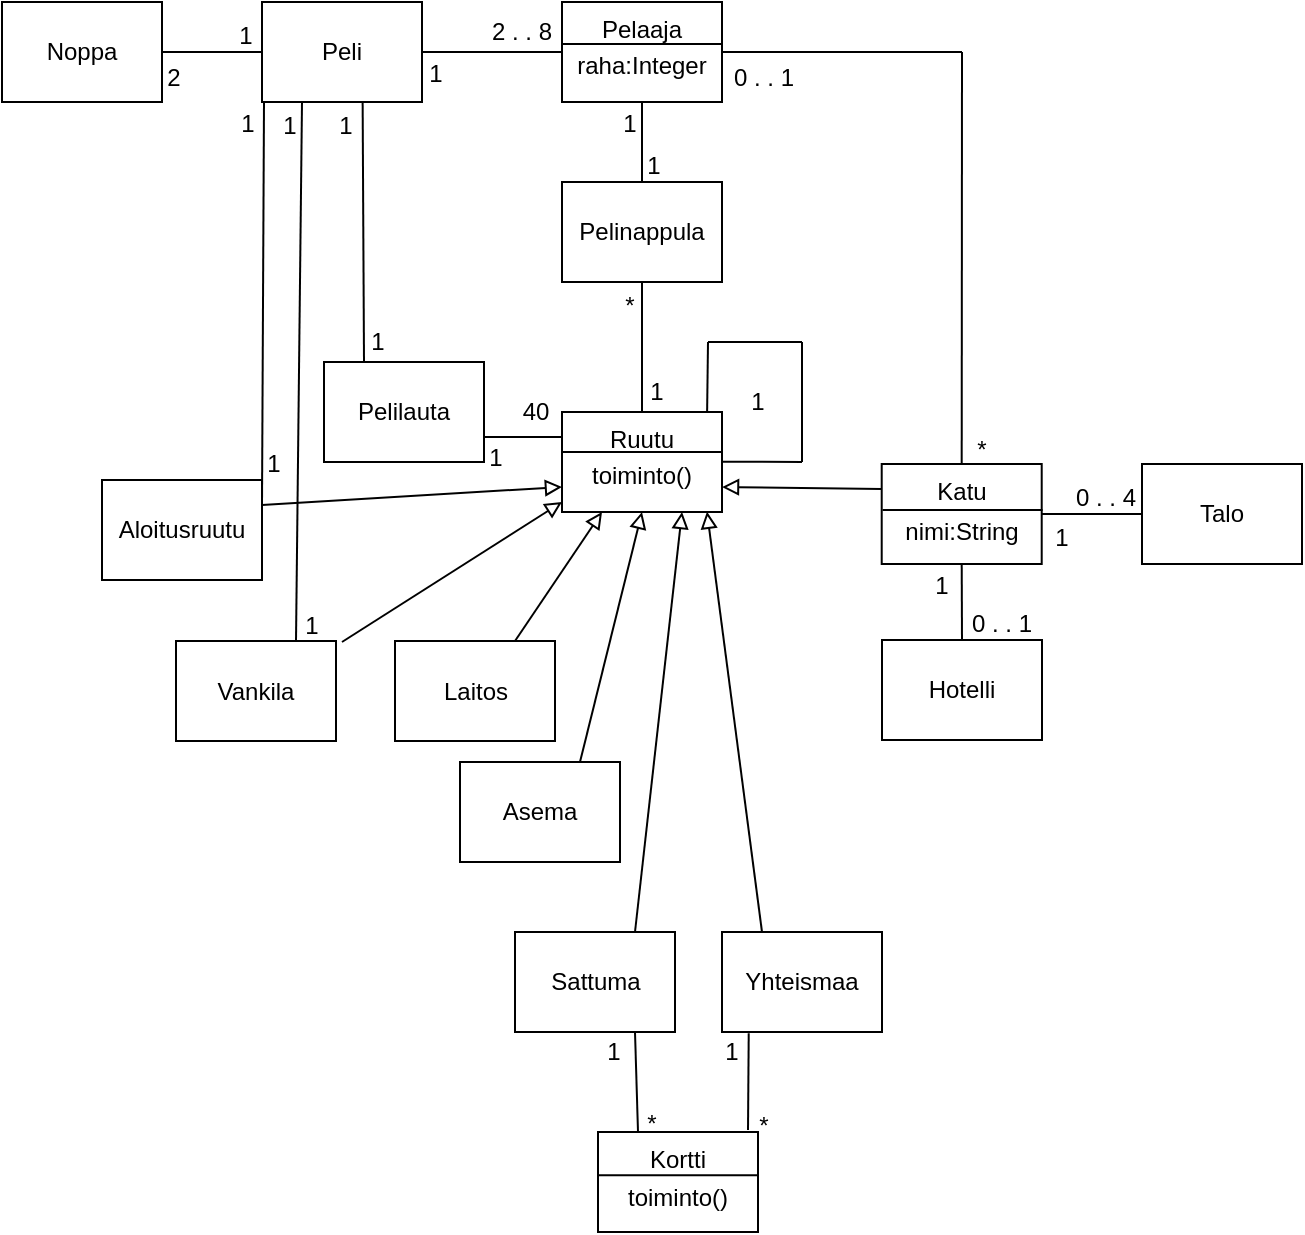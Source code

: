 <mxfile version="10.5.8" type="device"><diagram id="tpIFVxUFHIwUwFf9kVMh" name="Page-1"><mxGraphModel dx="600" dy="922" grid="1" gridSize="10" guides="1" tooltips="1" connect="1" arrows="0" fold="1" page="1" pageScale="1" pageWidth="827" pageHeight="1169" math="0" shadow="0"><root><mxCell id="0"/><mxCell id="1" parent="0"/><mxCell id="06tgOxWS1JtUjuAdQ_wR-1" value="Peli" style="rounded=0;whiteSpace=wrap;html=1;verticalAlign=middle;" vertex="1" parent="1"><mxGeometry x="160" y="80" width="80" height="50" as="geometry"/></mxCell><mxCell id="06tgOxWS1JtUjuAdQ_wR-2" value="&lt;div&gt;Pelaaja&lt;/div&gt;&lt;div style=&quot;line-height: 190%&quot;&gt;raha:Integer&lt;br&gt;&lt;/div&gt;" style="rounded=0;whiteSpace=wrap;html=1;verticalAlign=top;" vertex="1" parent="1"><mxGeometry x="310" y="80" width="80" height="50" as="geometry"/></mxCell><mxCell id="06tgOxWS1JtUjuAdQ_wR-3" value="Pelilauta" style="rounded=0;whiteSpace=wrap;html=1;verticalAlign=middle;" vertex="1" parent="1"><mxGeometry x="191" y="260" width="80" height="50" as="geometry"/></mxCell><mxCell id="06tgOxWS1JtUjuAdQ_wR-4" value="&lt;div&gt;Ruutu&lt;/div&gt;&lt;div style=&quot;line-height: 190%&quot;&gt;toiminto()&lt;br&gt;&lt;/div&gt;" style="rounded=0;whiteSpace=wrap;html=1;verticalAlign=top;" vertex="1" parent="1"><mxGeometry x="310" y="285" width="80" height="50" as="geometry"/></mxCell><mxCell id="06tgOxWS1JtUjuAdQ_wR-5" value="Pelinappula" style="rounded=0;whiteSpace=wrap;html=1;verticalAlign=middle;" vertex="1" parent="1"><mxGeometry x="310" y="170" width="80" height="50" as="geometry"/></mxCell><mxCell id="06tgOxWS1JtUjuAdQ_wR-6" value="Noppa" style="rounded=0;whiteSpace=wrap;html=1;verticalAlign=middle;" vertex="1" parent="1"><mxGeometry x="30" y="80" width="80" height="50" as="geometry"/></mxCell><mxCell id="06tgOxWS1JtUjuAdQ_wR-7" value="" style="endArrow=none;html=1;" edge="1" parent="1"><mxGeometry width="50" height="50" relative="1" as="geometry"><mxPoint x="430" y="310" as="sourcePoint"/><mxPoint x="430" y="250" as="targetPoint"/></mxGeometry></mxCell><mxCell id="06tgOxWS1JtUjuAdQ_wR-8" value="" style="endArrow=none;html=1;entryX=1;entryY=0.75;entryDx=0;entryDy=0;" edge="1" parent="1"><mxGeometry width="50" height="50" relative="1" as="geometry"><mxPoint x="430" y="310" as="sourcePoint"/><mxPoint x="390.286" y="309.857" as="targetPoint"/></mxGeometry></mxCell><mxCell id="06tgOxWS1JtUjuAdQ_wR-9" value="" style="endArrow=none;html=1;entryX=0.907;entryY=0.003;entryDx=0;entryDy=0;entryPerimeter=0;" edge="1" parent="1" target="06tgOxWS1JtUjuAdQ_wR-4"><mxGeometry width="50" height="50" relative="1" as="geometry"><mxPoint x="383" y="250" as="sourcePoint"/><mxPoint x="383.286" y="335.714" as="targetPoint"/></mxGeometry></mxCell><mxCell id="06tgOxWS1JtUjuAdQ_wR-10" value="" style="endArrow=none;html=1;entryX=0;entryY=0.25;entryDx=0;entryDy=0;exitX=1;exitY=0.75;exitDx=0;exitDy=0;" edge="1" parent="1" source="06tgOxWS1JtUjuAdQ_wR-3" target="06tgOxWS1JtUjuAdQ_wR-4"><mxGeometry width="50" height="50" relative="1" as="geometry"><mxPoint x="60" y="410" as="sourcePoint"/><mxPoint x="110" y="360" as="targetPoint"/></mxGeometry></mxCell><mxCell id="06tgOxWS1JtUjuAdQ_wR-11" value="" style="endArrow=none;html=1;entryX=0.629;entryY=1;entryDx=0;entryDy=0;exitX=0.25;exitY=0;exitDx=0;exitDy=0;entryPerimeter=0;" edge="1" parent="1" source="06tgOxWS1JtUjuAdQ_wR-3" target="06tgOxWS1JtUjuAdQ_wR-1"><mxGeometry width="50" height="50" relative="1" as="geometry"><mxPoint x="70" y="420" as="sourcePoint"/><mxPoint x="120" y="370" as="targetPoint"/></mxGeometry></mxCell><mxCell id="06tgOxWS1JtUjuAdQ_wR-12" value="" style="endArrow=none;html=1;entryX=0;entryY=0.5;entryDx=0;entryDy=0;exitX=1;exitY=0.5;exitDx=0;exitDy=0;" edge="1" parent="1" source="06tgOxWS1JtUjuAdQ_wR-1" target="06tgOxWS1JtUjuAdQ_wR-2"><mxGeometry width="50" height="50" relative="1" as="geometry"><mxPoint x="80" y="430" as="sourcePoint"/><mxPoint x="130" y="380" as="targetPoint"/></mxGeometry></mxCell><mxCell id="06tgOxWS1JtUjuAdQ_wR-13" value="" style="endArrow=none;html=1;entryX=0;entryY=0.5;entryDx=0;entryDy=0;exitX=1;exitY=0.5;exitDx=0;exitDy=0;" edge="1" parent="1" source="06tgOxWS1JtUjuAdQ_wR-6" target="06tgOxWS1JtUjuAdQ_wR-1"><mxGeometry width="50" height="50" relative="1" as="geometry"><mxPoint x="90" y="440" as="sourcePoint"/><mxPoint x="140" y="390" as="targetPoint"/></mxGeometry></mxCell><mxCell id="06tgOxWS1JtUjuAdQ_wR-14" value="" style="endArrow=none;html=1;" edge="1" parent="1"><mxGeometry width="50" height="50" relative="1" as="geometry"><mxPoint x="430" y="250" as="sourcePoint"/><mxPoint x="383" y="250" as="targetPoint"/></mxGeometry></mxCell><mxCell id="06tgOxWS1JtUjuAdQ_wR-15" value="" style="endArrow=none;html=1;entryX=0.5;entryY=1;entryDx=0;entryDy=0;exitX=0.5;exitY=0;exitDx=0;exitDy=0;" edge="1" parent="1" source="06tgOxWS1JtUjuAdQ_wR-5" target="06tgOxWS1JtUjuAdQ_wR-2"><mxGeometry width="50" height="50" relative="1" as="geometry"><mxPoint x="110" y="460" as="sourcePoint"/><mxPoint x="160" y="410" as="targetPoint"/></mxGeometry></mxCell><mxCell id="06tgOxWS1JtUjuAdQ_wR-17" value="" style="endArrow=none;html=1;entryX=0.5;entryY=1;entryDx=0;entryDy=0;exitX=0.5;exitY=0;exitDx=0;exitDy=0;" edge="1" parent="1" source="06tgOxWS1JtUjuAdQ_wR-4" target="06tgOxWS1JtUjuAdQ_wR-5"><mxGeometry width="50" height="50" relative="1" as="geometry"><mxPoint x="30" y="420" as="sourcePoint"/><mxPoint x="80" y="370" as="targetPoint"/></mxGeometry></mxCell><mxCell id="06tgOxWS1JtUjuAdQ_wR-18" value="1" style="text;html=1;strokeColor=none;fillColor=none;align=center;verticalAlign=middle;whiteSpace=wrap;rounded=0;" vertex="1" parent="1"><mxGeometry x="242" y="106" width="10" height="20" as="geometry"/></mxCell><mxCell id="06tgOxWS1JtUjuAdQ_wR-19" value="1" style="text;html=1;strokeColor=none;fillColor=none;align=center;verticalAlign=middle;whiteSpace=wrap;rounded=0;" vertex="1" parent="1"><mxGeometry x="147" y="87" width="10" height="20" as="geometry"/></mxCell><mxCell id="06tgOxWS1JtUjuAdQ_wR-20" value="1" style="text;html=1;strokeColor=none;fillColor=none;align=center;verticalAlign=middle;whiteSpace=wrap;rounded=0;" vertex="1" parent="1"><mxGeometry x="197" y="132" width="10" height="20" as="geometry"/></mxCell><mxCell id="06tgOxWS1JtUjuAdQ_wR-21" value="1" style="text;html=1;strokeColor=none;fillColor=none;align=center;verticalAlign=middle;whiteSpace=wrap;rounded=0;" vertex="1" parent="1"><mxGeometry x="213" y="240" width="10" height="20" as="geometry"/></mxCell><mxCell id="06tgOxWS1JtUjuAdQ_wR-22" value="1" style="text;html=1;strokeColor=none;fillColor=none;align=center;verticalAlign=middle;whiteSpace=wrap;rounded=0;" vertex="1" parent="1"><mxGeometry x="272" y="298" width="10" height="20" as="geometry"/></mxCell><mxCell id="06tgOxWS1JtUjuAdQ_wR-23" value="1" style="text;html=1;strokeColor=none;fillColor=none;align=center;verticalAlign=middle;whiteSpace=wrap;rounded=0;" vertex="1" parent="1"><mxGeometry x="339" y="131" width="10" height="20" as="geometry"/></mxCell><mxCell id="06tgOxWS1JtUjuAdQ_wR-24" value="1" style="text;html=1;strokeColor=none;fillColor=none;align=center;verticalAlign=middle;whiteSpace=wrap;rounded=0;" vertex="1" parent="1"><mxGeometry x="351" y="152" width="10" height="20" as="geometry"/></mxCell><mxCell id="06tgOxWS1JtUjuAdQ_wR-25" value="1" style="text;html=1;strokeColor=none;fillColor=none;align=center;verticalAlign=middle;whiteSpace=wrap;rounded=0;" vertex="1" parent="1"><mxGeometry x="353" y="265" width="9" height="20" as="geometry"/></mxCell><mxCell id="06tgOxWS1JtUjuAdQ_wR-27" value="1" style="text;html=1;strokeColor=none;fillColor=none;align=center;verticalAlign=middle;whiteSpace=wrap;rounded=0;" vertex="1" parent="1"><mxGeometry x="403" y="270" width="10" height="20" as="geometry"/></mxCell><mxCell id="06tgOxWS1JtUjuAdQ_wR-28" value="*" style="text;html=1;strokeColor=none;fillColor=none;align=center;verticalAlign=middle;whiteSpace=wrap;rounded=0;" vertex="1" parent="1"><mxGeometry x="339" y="222" width="10" height="20" as="geometry"/></mxCell><mxCell id="06tgOxWS1JtUjuAdQ_wR-31" value="2" style="text;html=1;strokeColor=none;fillColor=none;align=center;verticalAlign=middle;whiteSpace=wrap;rounded=0;" vertex="1" parent="1"><mxGeometry x="111" y="108" width="10" height="20" as="geometry"/></mxCell><mxCell id="06tgOxWS1JtUjuAdQ_wR-32" value="2 . . 8" style="text;html=1;strokeColor=none;fillColor=none;align=center;verticalAlign=middle;whiteSpace=wrap;rounded=0;" vertex="1" parent="1"><mxGeometry x="270" y="85" width="40" height="20" as="geometry"/></mxCell><mxCell id="06tgOxWS1JtUjuAdQ_wR-33" value="40" style="text;html=1;strokeColor=none;fillColor=none;align=center;verticalAlign=middle;whiteSpace=wrap;rounded=0;" vertex="1" parent="1"><mxGeometry x="286.5" y="275" width="20" height="20" as="geometry"/></mxCell><mxCell id="06tgOxWS1JtUjuAdQ_wR-34" value="Aloitusruutu" style="rounded=0;whiteSpace=wrap;html=1;" vertex="1" parent="1"><mxGeometry x="80" y="319" width="80" height="50" as="geometry"/></mxCell><mxCell id="06tgOxWS1JtUjuAdQ_wR-35" value="Vankila" style="rounded=0;whiteSpace=wrap;html=1;" vertex="1" parent="1"><mxGeometry x="117" y="399.5" width="80" height="50" as="geometry"/></mxCell><mxCell id="06tgOxWS1JtUjuAdQ_wR-36" value="Sattuma" style="rounded=0;whiteSpace=wrap;html=1;" vertex="1" parent="1"><mxGeometry x="286.5" y="545" width="80" height="50" as="geometry"/></mxCell><mxCell id="06tgOxWS1JtUjuAdQ_wR-37" value="Yhteismaa" style="rounded=0;whiteSpace=wrap;html=1;" vertex="1" parent="1"><mxGeometry x="390" y="545" width="80" height="50" as="geometry"/></mxCell><mxCell id="06tgOxWS1JtUjuAdQ_wR-38" value="Asema" style="rounded=0;whiteSpace=wrap;html=1;" vertex="1" parent="1"><mxGeometry x="259" y="460" width="80" height="50" as="geometry"/></mxCell><mxCell id="06tgOxWS1JtUjuAdQ_wR-39" value="Laitos" style="rounded=0;whiteSpace=wrap;html=1;" vertex="1" parent="1"><mxGeometry x="226.5" y="399.5" width="80" height="50" as="geometry"/></mxCell><mxCell id="06tgOxWS1JtUjuAdQ_wR-40" value="&lt;div style=&quot;line-height: 120%&quot;&gt;Katu&lt;/div&gt;&lt;div style=&quot;line-height: 220%&quot;&gt;nimi:String&lt;br&gt;&lt;/div&gt;" style="rounded=0;whiteSpace=wrap;html=1;verticalAlign=top;" vertex="1" parent="1"><mxGeometry x="469.857" y="311" width="80" height="50" as="geometry"/></mxCell><mxCell id="06tgOxWS1JtUjuAdQ_wR-42" value="" style="endArrow=none;html=1;entryX=1;entryY=0.5;entryDx=0;entryDy=0;exitX=0;exitY=0.5;exitDx=0;exitDy=0;" edge="1" parent="1"><mxGeometry width="50" height="50" relative="1" as="geometry"><mxPoint x="470.286" y="334" as="sourcePoint"/><mxPoint x="550.286" y="334" as="targetPoint"/></mxGeometry></mxCell><mxCell id="06tgOxWS1JtUjuAdQ_wR-43" value="" style="endArrow=none;html=1;entryX=1;entryY=0.5;entryDx=0;entryDy=0;exitX=0;exitY=0.5;exitDx=0;exitDy=0;" edge="1" parent="1"><mxGeometry width="50" height="50" relative="1" as="geometry"><mxPoint x="310.286" y="305" as="sourcePoint"/><mxPoint x="390.286" y="305" as="targetPoint"/></mxGeometry></mxCell><mxCell id="06tgOxWS1JtUjuAdQ_wR-44" value="" style="endArrow=none;html=1;exitX=1;exitY=0.25;exitDx=0;exitDy=0;" edge="1" parent="1" source="06tgOxWS1JtUjuAdQ_wR-34"><mxGeometry width="50" height="50" relative="1" as="geometry"><mxPoint x="142.714" y="318.571" as="sourcePoint"/><mxPoint x="161" y="130" as="targetPoint"/></mxGeometry></mxCell><mxCell id="06tgOxWS1JtUjuAdQ_wR-45" value="" style="endArrow=none;html=1;entryX=0.25;entryY=1;entryDx=0;entryDy=0;exitX=0.75;exitY=0;exitDx=0;exitDy=0;" edge="1" parent="1" source="06tgOxWS1JtUjuAdQ_wR-35" target="06tgOxWS1JtUjuAdQ_wR-1"><mxGeometry width="50" height="50" relative="1" as="geometry"><mxPoint x="30" y="670" as="sourcePoint"/><mxPoint x="80" y="620" as="targetPoint"/></mxGeometry></mxCell><mxCell id="06tgOxWS1JtUjuAdQ_wR-46" value="" style="endArrow=block;html=1;fontColor=#FFFFFF;strokeColor=#000000;endFill=0;entryX=0;entryY=0.75;entryDx=0;entryDy=0;exitX=1;exitY=0.25;exitDx=0;exitDy=0;" edge="1" parent="1" source="06tgOxWS1JtUjuAdQ_wR-34" target="06tgOxWS1JtUjuAdQ_wR-4"><mxGeometry width="50" height="50" relative="1" as="geometry"><mxPoint x="30" y="670" as="sourcePoint"/><mxPoint x="80" y="620" as="targetPoint"/></mxGeometry></mxCell><mxCell id="06tgOxWS1JtUjuAdQ_wR-47" value="" style="endArrow=block;html=1;fontColor=#FFFFFF;strokeColor=#000000;endFill=0;" edge="1" parent="1"><mxGeometry width="50" height="50" relative="1" as="geometry"><mxPoint x="200" y="400" as="sourcePoint"/><mxPoint x="310" y="330" as="targetPoint"/></mxGeometry></mxCell><mxCell id="06tgOxWS1JtUjuAdQ_wR-48" value="" style="endArrow=block;html=1;fontColor=#FFFFFF;strokeColor=#000000;endFill=0;entryX=1;entryY=0.75;entryDx=0;entryDy=0;exitX=0;exitY=0.25;exitDx=0;exitDy=0;" edge="1" parent="1" source="06tgOxWS1JtUjuAdQ_wR-40" target="06tgOxWS1JtUjuAdQ_wR-4"><mxGeometry width="50" height="50" relative="1" as="geometry"><mxPoint x="50" y="690" as="sourcePoint"/><mxPoint x="100" y="640" as="targetPoint"/></mxGeometry></mxCell><mxCell id="06tgOxWS1JtUjuAdQ_wR-49" value="" style="endArrow=block;html=1;fontColor=#FFFFFF;strokeColor=#000000;endFill=0;entryX=0.25;entryY=1;entryDx=0;entryDy=0;exitX=0.75;exitY=0;exitDx=0;exitDy=0;" edge="1" parent="1" source="06tgOxWS1JtUjuAdQ_wR-39" target="06tgOxWS1JtUjuAdQ_wR-4"><mxGeometry width="50" height="50" relative="1" as="geometry"><mxPoint x="60" y="700" as="sourcePoint"/><mxPoint x="110" y="650" as="targetPoint"/></mxGeometry></mxCell><mxCell id="06tgOxWS1JtUjuAdQ_wR-50" value="" style="endArrow=block;html=1;fontColor=#FFFFFF;strokeColor=#000000;endFill=0;entryX=0.5;entryY=1;entryDx=0;entryDy=0;exitX=0.75;exitY=0;exitDx=0;exitDy=0;" edge="1" parent="1" source="06tgOxWS1JtUjuAdQ_wR-38" target="06tgOxWS1JtUjuAdQ_wR-4"><mxGeometry width="50" height="50" relative="1" as="geometry"><mxPoint x="70" y="710" as="sourcePoint"/><mxPoint x="120" y="660" as="targetPoint"/></mxGeometry></mxCell><mxCell id="06tgOxWS1JtUjuAdQ_wR-51" value="" style="endArrow=block;html=1;fontColor=#FFFFFF;strokeColor=#000000;endFill=0;entryX=0.75;entryY=1;entryDx=0;entryDy=0;exitX=0.75;exitY=0;exitDx=0;exitDy=0;" edge="1" parent="1" source="06tgOxWS1JtUjuAdQ_wR-36" target="06tgOxWS1JtUjuAdQ_wR-4"><mxGeometry width="50" height="50" relative="1" as="geometry"><mxPoint x="80" y="720" as="sourcePoint"/><mxPoint x="130" y="670" as="targetPoint"/></mxGeometry></mxCell><mxCell id="06tgOxWS1JtUjuAdQ_wR-52" value="" style="endArrow=block;html=1;fontColor=#FFFFFF;strokeColor=#000000;endFill=0;entryX=0.906;entryY=0.997;entryDx=0;entryDy=0;entryPerimeter=0;exitX=0.25;exitY=0;exitDx=0;exitDy=0;" edge="1" parent="1" source="06tgOxWS1JtUjuAdQ_wR-37" target="06tgOxWS1JtUjuAdQ_wR-4"><mxGeometry width="50" height="50" relative="1" as="geometry"><mxPoint x="90" y="730" as="sourcePoint"/><mxPoint x="140" y="680" as="targetPoint"/></mxGeometry></mxCell><mxCell id="06tgOxWS1JtUjuAdQ_wR-54" value="1" style="text;html=1;strokeColor=none;fillColor=none;align=center;verticalAlign=middle;whiteSpace=wrap;rounded=0;fontColor=#000000;" vertex="1" parent="1"><mxGeometry x="143" y="131" width="20" height="20" as="geometry"/></mxCell><mxCell id="06tgOxWS1JtUjuAdQ_wR-55" value="1" style="text;html=1;strokeColor=none;fillColor=none;align=center;verticalAlign=middle;whiteSpace=wrap;rounded=0;fontColor=#000000;" vertex="1" parent="1"><mxGeometry x="169" y="132" width="10" height="20" as="geometry"/></mxCell><mxCell id="06tgOxWS1JtUjuAdQ_wR-57" value="1" style="text;html=1;strokeColor=none;fillColor=none;align=center;verticalAlign=middle;whiteSpace=wrap;rounded=0;fontColor=#000000;" vertex="1" parent="1"><mxGeometry x="180" y="382" width="10" height="20" as="geometry"/></mxCell><mxCell id="06tgOxWS1JtUjuAdQ_wR-58" value="1" style="text;html=1;strokeColor=none;fillColor=none;align=center;verticalAlign=middle;whiteSpace=wrap;rounded=0;fontColor=#000000;" vertex="1" parent="1"><mxGeometry x="161" y="301" width="10" height="20" as="geometry"/></mxCell><mxCell id="06tgOxWS1JtUjuAdQ_wR-60" value="&lt;div&gt;Kortti&lt;/div&gt;&lt;div style=&quot;line-height: 200%&quot;&gt;toiminto()&lt;br&gt;&lt;/div&gt;" style="rounded=0;whiteSpace=wrap;html=1;fontColor=#000000;verticalAlign=top;" vertex="1" parent="1"><mxGeometry x="328" y="645" width="80" height="50" as="geometry"/></mxCell><mxCell id="06tgOxWS1JtUjuAdQ_wR-61" value="" style="endArrow=none;html=1;strokeColor=#000000;fontColor=#000000;entryX=0.75;entryY=1;entryDx=0;entryDy=0;exitX=0.25;exitY=0;exitDx=0;exitDy=0;" edge="1" parent="1" source="06tgOxWS1JtUjuAdQ_wR-60" target="06tgOxWS1JtUjuAdQ_wR-36"><mxGeometry width="50" height="50" relative="1" as="geometry"><mxPoint x="30" y="770" as="sourcePoint"/><mxPoint x="80" y="720" as="targetPoint"/></mxGeometry></mxCell><mxCell id="06tgOxWS1JtUjuAdQ_wR-62" value="" style="endArrow=none;html=1;strokeColor=#000000;fontColor=#000000;entryX=0.167;entryY=1.013;entryDx=0;entryDy=0;entryPerimeter=0;" edge="1" parent="1" target="06tgOxWS1JtUjuAdQ_wR-37"><mxGeometry width="50" height="50" relative="1" as="geometry"><mxPoint x="403" y="644" as="sourcePoint"/><mxPoint x="410" y="600" as="targetPoint"/></mxGeometry></mxCell><mxCell id="06tgOxWS1JtUjuAdQ_wR-63" value="*" style="text;html=1;strokeColor=none;fillColor=none;align=center;verticalAlign=middle;whiteSpace=wrap;rounded=0;fontColor=#000000;" vertex="1" parent="1"><mxGeometry x="345" y="631" width="20" height="20" as="geometry"/></mxCell><mxCell id="06tgOxWS1JtUjuAdQ_wR-64" value="1" style="text;html=1;strokeColor=none;fillColor=none;align=center;verticalAlign=middle;whiteSpace=wrap;rounded=0;fontColor=#000000;" vertex="1" parent="1"><mxGeometry x="385" y="595" width="20" height="20" as="geometry"/></mxCell><mxCell id="06tgOxWS1JtUjuAdQ_wR-65" value="1" style="text;html=1;strokeColor=none;fillColor=none;align=center;verticalAlign=middle;whiteSpace=wrap;rounded=0;fontColor=#000000;" vertex="1" parent="1"><mxGeometry x="326" y="595" width="20" height="20" as="geometry"/></mxCell><mxCell id="06tgOxWS1JtUjuAdQ_wR-67" value="*" style="text;html=1;strokeColor=none;fillColor=none;align=center;verticalAlign=middle;whiteSpace=wrap;rounded=0;fontColor=#000000;" vertex="1" parent="1"><mxGeometry x="401" y="632" width="20" height="20" as="geometry"/></mxCell><mxCell id="06tgOxWS1JtUjuAdQ_wR-69" value="" style="endArrow=none;html=1;strokeColor=#000000;fontColor=#000000;entryX=1;entryY=0.75;entryDx=0;entryDy=0;exitX=0;exitY=0.75;exitDx=0;exitDy=0;" edge="1" parent="1"><mxGeometry width="50" height="50" relative="1" as="geometry"><mxPoint x="310" y="101" as="sourcePoint"/><mxPoint x="390" y="101" as="targetPoint"/></mxGeometry></mxCell><mxCell id="06tgOxWS1JtUjuAdQ_wR-70" value="" style="endArrow=none;html=1;strokeColor=#000000;fontColor=#000000;entryX=1;entryY=0.5;entryDx=0;entryDy=0;" edge="1" parent="1" target="06tgOxWS1JtUjuAdQ_wR-2"><mxGeometry width="50" height="50" relative="1" as="geometry"><mxPoint x="510" y="105" as="sourcePoint"/><mxPoint x="80" y="720" as="targetPoint"/></mxGeometry></mxCell><mxCell id="06tgOxWS1JtUjuAdQ_wR-71" value="" style="endArrow=none;html=1;strokeColor=#000000;fontColor=#000000;entryX=0.5;entryY=0;entryDx=0;entryDy=0;" edge="1" parent="1" target="06tgOxWS1JtUjuAdQ_wR-40"><mxGeometry width="50" height="50" relative="1" as="geometry"><mxPoint x="510" y="105" as="sourcePoint"/><mxPoint x="80" y="720" as="targetPoint"/></mxGeometry></mxCell><mxCell id="06tgOxWS1JtUjuAdQ_wR-72" value="*" style="text;html=1;strokeColor=none;fillColor=none;align=center;verticalAlign=middle;whiteSpace=wrap;rounded=0;fontColor=#000000;" vertex="1" parent="1"><mxGeometry x="510" y="294" width="20" height="20" as="geometry"/></mxCell><mxCell id="06tgOxWS1JtUjuAdQ_wR-73" value="0 . . 1" style="text;html=1;strokeColor=none;fillColor=none;align=center;verticalAlign=middle;whiteSpace=wrap;rounded=0;fontColor=#000000;" vertex="1" parent="1"><mxGeometry x="391" y="108" width="40" height="20" as="geometry"/></mxCell><mxCell id="06tgOxWS1JtUjuAdQ_wR-74" value="Talo" style="rounded=0;whiteSpace=wrap;html=1;fontColor=#000000;verticalAlign=middle;" vertex="1" parent="1"><mxGeometry x="600" y="311" width="80" height="50" as="geometry"/></mxCell><mxCell id="06tgOxWS1JtUjuAdQ_wR-75" value="Hotelli" style="rounded=0;whiteSpace=wrap;html=1;fontColor=#000000;verticalAlign=middle;" vertex="1" parent="1"><mxGeometry x="470" y="399" width="80" height="50" as="geometry"/></mxCell><mxCell id="06tgOxWS1JtUjuAdQ_wR-76" value="" style="endArrow=none;html=1;strokeColor=#000000;fontColor=#000000;entryX=0.5;entryY=1;entryDx=0;entryDy=0;exitX=0.5;exitY=0;exitDx=0;exitDy=0;" edge="1" parent="1" source="06tgOxWS1JtUjuAdQ_wR-75" target="06tgOxWS1JtUjuAdQ_wR-40"><mxGeometry width="50" height="50" relative="1" as="geometry"><mxPoint x="30" y="770" as="sourcePoint"/><mxPoint x="80" y="720" as="targetPoint"/></mxGeometry></mxCell><mxCell id="06tgOxWS1JtUjuAdQ_wR-77" value="" style="endArrow=none;html=1;strokeColor=#000000;fontColor=#000000;entryX=0;entryY=0.5;entryDx=0;entryDy=0;" edge="1" parent="1" target="06tgOxWS1JtUjuAdQ_wR-74"><mxGeometry width="50" height="50" relative="1" as="geometry"><mxPoint x="550" y="336" as="sourcePoint"/><mxPoint x="80" y="720" as="targetPoint"/></mxGeometry></mxCell><mxCell id="06tgOxWS1JtUjuAdQ_wR-78" value="1" style="text;html=1;strokeColor=none;fillColor=none;align=center;verticalAlign=middle;whiteSpace=wrap;rounded=0;fontColor=#000000;" vertex="1" parent="1"><mxGeometry x="490" y="362" width="20" height="20" as="geometry"/></mxCell><mxCell id="06tgOxWS1JtUjuAdQ_wR-79" value="1" style="text;html=1;strokeColor=none;fillColor=none;align=center;verticalAlign=middle;whiteSpace=wrap;rounded=0;fontColor=#000000;" vertex="1" parent="1"><mxGeometry x="550" y="338" width="20" height="20" as="geometry"/></mxCell><mxCell id="06tgOxWS1JtUjuAdQ_wR-80" value="0 . . 4" style="text;html=1;strokeColor=none;fillColor=none;align=center;verticalAlign=middle;whiteSpace=wrap;rounded=0;fontColor=#000000;" vertex="1" parent="1"><mxGeometry x="562" y="318" width="40" height="20" as="geometry"/></mxCell><mxCell id="06tgOxWS1JtUjuAdQ_wR-81" value="0 . . 1" style="text;html=1;strokeColor=none;fillColor=none;align=center;verticalAlign=middle;whiteSpace=wrap;rounded=0;fontColor=#000000;" vertex="1" parent="1"><mxGeometry x="510" y="380.5" width="40" height="20" as="geometry"/></mxCell><mxCell id="06tgOxWS1JtUjuAdQ_wR-82" value="" style="endArrow=none;html=1;strokeColor=#000000;fontColor=#000000;entryX=1;entryY=0.5;entryDx=0;entryDy=0;exitX=0;exitY=0.5;exitDx=0;exitDy=0;" edge="1" parent="1"><mxGeometry width="50" height="50" relative="1" as="geometry"><mxPoint x="328.333" y="666.667" as="sourcePoint"/><mxPoint x="408.333" y="666.667" as="targetPoint"/></mxGeometry></mxCell></root></mxGraphModel></diagram></mxfile>